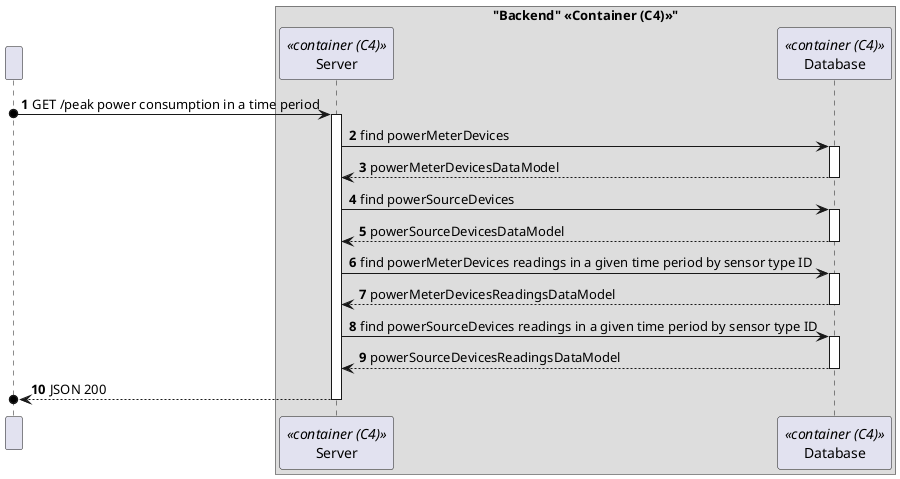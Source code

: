@startuml
'https://plantuml.com/sequence-diagram
!pragma layout smetana

autonumber

participant " " as HTTP

box "Backend" <<Container (C4)>>"
    participant "Server" as SE<<container (C4)>>
    participant "Database" as DB<<container (C4)>>
end box


HTTP o-> SE : GET /peak power consumption in a time period
activate SE

SE -> DB : find powerMeterDevices
activate DB

DB --> SE : powerMeterDevicesDataModel
deactivate DB

SE -> DB : find powerSourceDevices
activate DB

DB --> SE : powerSourceDevicesDataModel
deactivate DB

SE -> DB : find powerMeterDevices readings in a given time period by sensor type ID
activate DB

DB --> SE : powerMeterDevicesReadingsDataModel
deactivate DB

SE -> DB : find powerSourceDevices readings in a given time period by sensor type ID
activate DB

DB --> SE : powerSourceDevicesReadingsDataModel
deactivate DB

SE -->o HTTP : JSON 200
deactivate SE

deactivate HTTP


@enduml